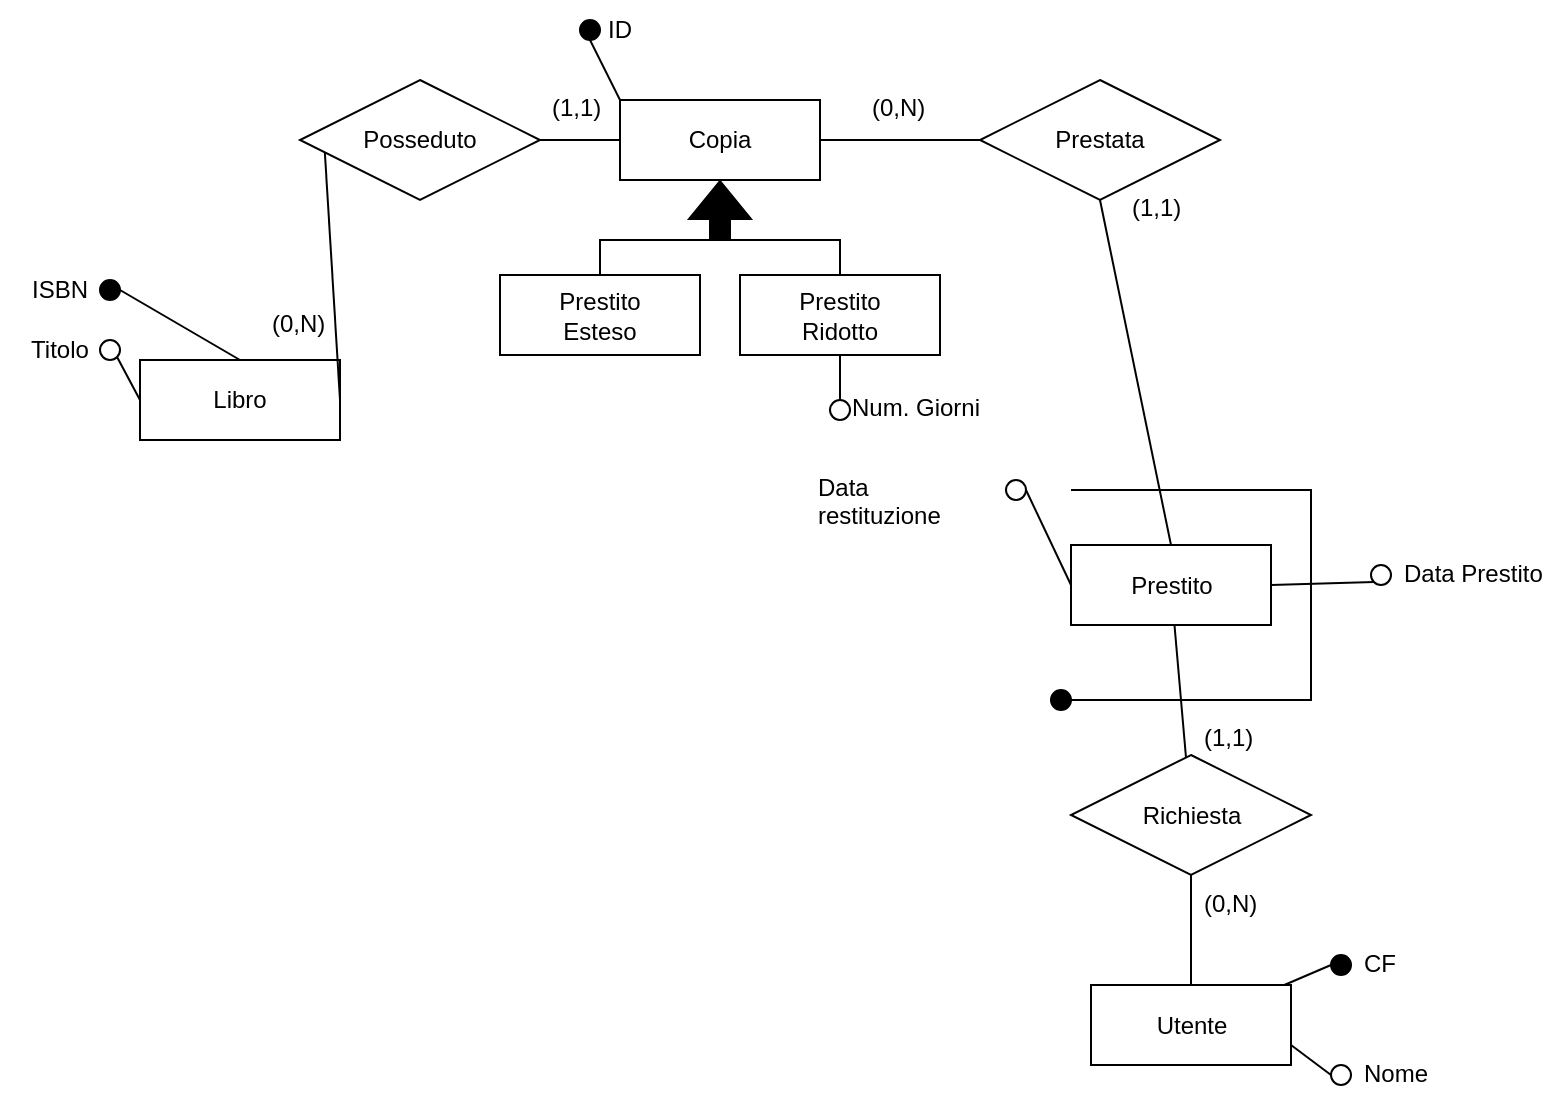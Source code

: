 <mxfile version="25.0.1">
  <diagram id="R2lEEEUBdFMjLlhIrx00" name="Page-1">
    <mxGraphModel dx="923" dy="774" grid="1" gridSize="10" guides="1" tooltips="1" connect="1" arrows="1" fold="1" page="1" pageScale="1" pageWidth="827" pageHeight="1169" math="0" shadow="0" extFonts="Permanent Marker^https://fonts.googleapis.com/css?family=Permanent+Marker">
      <root>
        <mxCell id="0" />
        <mxCell id="1" parent="0" />
        <mxCell id="xrPw1rmMllOHUSr7kEiK-1" value="Copia" style="whiteSpace=wrap;html=1;align=center;" parent="1" vertex="1">
          <mxGeometry x="320" y="60" width="100" height="40" as="geometry" />
        </mxCell>
        <mxCell id="xrPw1rmMllOHUSr7kEiK-2" value="Utente" style="whiteSpace=wrap;html=1;align=center;" parent="1" vertex="1">
          <mxGeometry x="555.5" y="502.5" width="100" height="40" as="geometry" />
        </mxCell>
        <mxCell id="xrPw1rmMllOHUSr7kEiK-10" value="Libro" style="whiteSpace=wrap;html=1;align=center;" parent="1" vertex="1">
          <mxGeometry x="80" y="190" width="100" height="40" as="geometry" />
        </mxCell>
        <mxCell id="xrPw1rmMllOHUSr7kEiK-13" value="CF" style="text;strokeColor=none;fillColor=none;spacingLeft=4;spacingRight=4;overflow=hidden;rotatable=0;points=[[0,0.5],[1,0.5]];portConstraint=eastwest;fontSize=12;whiteSpace=wrap;html=1;" parent="1" vertex="1">
          <mxGeometry x="685.5" y="477.5" width="40" height="30" as="geometry" />
        </mxCell>
        <mxCell id="xrPw1rmMllOHUSr7kEiK-19" value="" style="ellipse;whiteSpace=wrap;html=1;aspect=fixed;" parent="1" vertex="1">
          <mxGeometry x="675.5" y="542.5" width="10" height="10" as="geometry" />
        </mxCell>
        <mxCell id="xrPw1rmMllOHUSr7kEiK-21" value="" style="ellipse;whiteSpace=wrap;html=1;aspect=fixed;fillColor=#000000;" parent="1" vertex="1">
          <mxGeometry x="675.5" y="487.5" width="10" height="10" as="geometry" />
        </mxCell>
        <mxCell id="xrPw1rmMllOHUSr7kEiK-24" value="" style="endArrow=none;html=1;rounded=0;entryX=0;entryY=0.5;entryDx=0;entryDy=0;" parent="1" source="xrPw1rmMllOHUSr7kEiK-2" target="xrPw1rmMllOHUSr7kEiK-21" edge="1">
          <mxGeometry width="50" height="50" relative="1" as="geometry">
            <mxPoint x="345.5" y="752.5" as="sourcePoint" />
            <mxPoint x="395.5" y="702.5" as="targetPoint" />
          </mxGeometry>
        </mxCell>
        <mxCell id="xrPw1rmMllOHUSr7kEiK-26" value="" style="endArrow=none;html=1;rounded=0;exitX=1;exitY=0.75;exitDx=0;exitDy=0;entryX=0;entryY=0.5;entryDx=0;entryDy=0;" parent="1" source="xrPw1rmMllOHUSr7kEiK-2" target="xrPw1rmMllOHUSr7kEiK-19" edge="1">
          <mxGeometry width="50" height="50" relative="1" as="geometry">
            <mxPoint x="615.5" y="512.5" as="sourcePoint" />
            <mxPoint x="675.5" y="472.5" as="targetPoint" />
          </mxGeometry>
        </mxCell>
        <mxCell id="xrPw1rmMllOHUSr7kEiK-27" value="Titolo" style="text;html=1;align=center;verticalAlign=middle;whiteSpace=wrap;rounded=0;" parent="1" vertex="1">
          <mxGeometry x="10" y="170" width="60" height="30" as="geometry" />
        </mxCell>
        <mxCell id="xrPw1rmMllOHUSr7kEiK-28" value="ISBN" style="text;html=1;align=center;verticalAlign=middle;whiteSpace=wrap;rounded=0;" parent="1" vertex="1">
          <mxGeometry x="10" y="140" width="60" height="30" as="geometry" />
        </mxCell>
        <mxCell id="xrPw1rmMllOHUSr7kEiK-29" value="" style="ellipse;whiteSpace=wrap;html=1;aspect=fixed;fillColor=#000000;" parent="1" vertex="1">
          <mxGeometry x="60" y="150" width="10" height="10" as="geometry" />
        </mxCell>
        <mxCell id="xrPw1rmMllOHUSr7kEiK-30" value="" style="ellipse;whiteSpace=wrap;html=1;aspect=fixed;" parent="1" vertex="1">
          <mxGeometry x="60" y="180" width="10" height="10" as="geometry" />
        </mxCell>
        <mxCell id="xrPw1rmMllOHUSr7kEiK-31" value="" style="endArrow=none;html=1;rounded=0;entryX=0;entryY=0.5;entryDx=0;entryDy=0;exitX=1;exitY=1;exitDx=0;exitDy=0;" parent="1" source="xrPw1rmMllOHUSr7kEiK-30" target="xrPw1rmMllOHUSr7kEiK-10" edge="1">
          <mxGeometry width="50" height="50" relative="1" as="geometry">
            <mxPoint x="460" y="440" as="sourcePoint" />
            <mxPoint x="510" y="390" as="targetPoint" />
          </mxGeometry>
        </mxCell>
        <mxCell id="xrPw1rmMllOHUSr7kEiK-32" value="" style="endArrow=none;html=1;rounded=0;entryX=1;entryY=0.5;entryDx=0;entryDy=0;exitX=0.5;exitY=0;exitDx=0;exitDy=0;" parent="1" source="xrPw1rmMllOHUSr7kEiK-10" target="xrPw1rmMllOHUSr7kEiK-28" edge="1">
          <mxGeometry width="50" height="50" relative="1" as="geometry">
            <mxPoint x="460" y="440" as="sourcePoint" />
            <mxPoint x="510" y="390" as="targetPoint" />
          </mxGeometry>
        </mxCell>
        <mxCell id="xrPw1rmMllOHUSr7kEiK-33" value="Nome" style="text;strokeColor=none;fillColor=none;spacingLeft=4;spacingRight=4;overflow=hidden;rotatable=0;points=[[0,0.5],[1,0.5]];portConstraint=eastwest;fontSize=12;whiteSpace=wrap;html=1;" parent="1" vertex="1">
          <mxGeometry x="685.5" y="532.5" width="50" height="30" as="geometry" />
        </mxCell>
        <mxCell id="xrPw1rmMllOHUSr7kEiK-39" value="ID" style="text;html=1;align=center;verticalAlign=middle;whiteSpace=wrap;rounded=0;" parent="1" vertex="1">
          <mxGeometry x="290" y="10" width="60" height="30" as="geometry" />
        </mxCell>
        <mxCell id="xrPw1rmMllOHUSr7kEiK-44" value="" style="ellipse;whiteSpace=wrap;html=1;aspect=fixed;fillColor=#000000;" parent="1" vertex="1">
          <mxGeometry x="300" y="20" width="10" height="10" as="geometry" />
        </mxCell>
        <mxCell id="xrPw1rmMllOHUSr7kEiK-45" value="" style="endArrow=none;html=1;rounded=0;entryX=0.5;entryY=1;entryDx=0;entryDy=0;exitX=0;exitY=0;exitDx=0;exitDy=0;" parent="1" source="xrPw1rmMllOHUSr7kEiK-1" target="xrPw1rmMllOHUSr7kEiK-44" edge="1">
          <mxGeometry width="50" height="50" relative="1" as="geometry">
            <mxPoint x="410" y="220" as="sourcePoint" />
            <mxPoint x="460" y="170" as="targetPoint" />
          </mxGeometry>
        </mxCell>
        <mxCell id="xrPw1rmMllOHUSr7kEiK-63" value="" style="endArrow=none;html=1;rounded=0;entryX=1;entryY=0.5;entryDx=0;entryDy=0;exitX=0.099;exitY=0.456;exitDx=0;exitDy=0;exitPerimeter=0;" parent="1" source="xrPw1rmMllOHUSr7kEiK-64" target="xrPw1rmMllOHUSr7kEiK-10" edge="1">
          <mxGeometry width="50" height="50" relative="1" as="geometry">
            <mxPoint x="220" y="210" as="sourcePoint" />
            <mxPoint x="400" y="300" as="targetPoint" />
          </mxGeometry>
        </mxCell>
        <mxCell id="xrPw1rmMllOHUSr7kEiK-64" value="Posseduto" style="shape=rhombus;perimeter=rhombusPerimeter;whiteSpace=wrap;html=1;align=center;" parent="1" vertex="1">
          <mxGeometry x="160" y="50" width="120" height="60" as="geometry" />
        </mxCell>
        <mxCell id="xrPw1rmMllOHUSr7kEiK-65" value="" style="endArrow=none;html=1;rounded=0;entryX=0;entryY=0.5;entryDx=0;entryDy=0;exitX=1;exitY=0.5;exitDx=0;exitDy=0;" parent="1" source="xrPw1rmMllOHUSr7kEiK-64" target="xrPw1rmMllOHUSr7kEiK-1" edge="1">
          <mxGeometry width="50" height="50" relative="1" as="geometry">
            <mxPoint x="290" y="220" as="sourcePoint" />
            <mxPoint x="340" y="170" as="targetPoint" />
          </mxGeometry>
        </mxCell>
        <mxCell id="xrPw1rmMllOHUSr7kEiK-66" value="&lt;div&gt;(1,1)&lt;/div&gt;" style="text;strokeColor=none;fillColor=none;spacingLeft=4;spacingRight=4;overflow=hidden;rotatable=0;points=[[0,0.5],[1,0.5]];portConstraint=eastwest;fontSize=12;whiteSpace=wrap;html=1;" parent="1" vertex="1">
          <mxGeometry x="280" y="50" width="40" height="30" as="geometry" />
        </mxCell>
        <mxCell id="xrPw1rmMllOHUSr7kEiK-67" value="&lt;div&gt;(0,N)&lt;/div&gt;" style="text;strokeColor=none;fillColor=none;spacingLeft=4;spacingRight=4;overflow=hidden;rotatable=0;points=[[0,0.5],[1,0.5]];portConstraint=eastwest;fontSize=12;whiteSpace=wrap;html=1;" parent="1" vertex="1">
          <mxGeometry x="140" y="157.5" width="40" height="30" as="geometry" />
        </mxCell>
        <mxCell id="xrPw1rmMllOHUSr7kEiK-68" value="&lt;div&gt;Prestito&lt;/div&gt;" style="whiteSpace=wrap;html=1;align=center;" parent="1" vertex="1">
          <mxGeometry x="545.5" y="282.5" width="100" height="40" as="geometry" />
        </mxCell>
        <mxCell id="xrPw1rmMllOHUSr7kEiK-69" value="&lt;div&gt;Prestata&lt;/div&gt;" style="shape=rhombus;perimeter=rhombusPerimeter;whiteSpace=wrap;html=1;align=center;" parent="1" vertex="1">
          <mxGeometry x="500" y="50" width="120" height="60" as="geometry" />
        </mxCell>
        <mxCell id="xrPw1rmMllOHUSr7kEiK-70" value="Data Prestito" style="text;strokeColor=none;fillColor=none;spacingLeft=4;spacingRight=4;overflow=hidden;rotatable=0;points=[[0,0.5],[1,0.5]];portConstraint=eastwest;fontSize=12;whiteSpace=wrap;html=1;" parent="1" vertex="1">
          <mxGeometry x="705.5" y="282.5" width="80" height="30" as="geometry" />
        </mxCell>
        <mxCell id="xrPw1rmMllOHUSr7kEiK-71" value="&lt;div&gt;Data restituzione&lt;/div&gt;&lt;div&gt;effettiva&lt;/div&gt;" style="text;strokeColor=none;fillColor=none;spacingLeft=4;spacingRight=4;overflow=hidden;rotatable=0;points=[[0,0.5],[1,0.5]];portConstraint=eastwest;fontSize=12;whiteSpace=wrap;html=1;" parent="1" vertex="1">
          <mxGeometry x="413" y="240" width="100" height="30" as="geometry" />
        </mxCell>
        <mxCell id="xrPw1rmMllOHUSr7kEiK-74" value="" style="ellipse;whiteSpace=wrap;html=1;aspect=fixed;fontStyle=1" parent="1" vertex="1">
          <mxGeometry x="513" y="250" width="10" height="10" as="geometry" />
        </mxCell>
        <mxCell id="xrPw1rmMllOHUSr7kEiK-76" value="" style="ellipse;whiteSpace=wrap;html=1;aspect=fixed;fontStyle=1" parent="1" vertex="1">
          <mxGeometry x="695.5" y="292.5" width="10" height="10" as="geometry" />
        </mxCell>
        <mxCell id="xrPw1rmMllOHUSr7kEiK-78" value="" style="endArrow=none;html=1;rounded=0;entryX=0;entryY=0.5;entryDx=0;entryDy=0;exitX=1;exitY=0.5;exitDx=0;exitDy=0;" parent="1" source="xrPw1rmMllOHUSr7kEiK-74" target="xrPw1rmMllOHUSr7kEiK-68" edge="1">
          <mxGeometry width="50" height="50" relative="1" as="geometry">
            <mxPoint x="445.5" y="445" as="sourcePoint" />
            <mxPoint x="495.5" y="395" as="targetPoint" />
          </mxGeometry>
        </mxCell>
        <mxCell id="xrPw1rmMllOHUSr7kEiK-80" value="" style="endArrow=none;html=1;rounded=0;entryX=0;entryY=1;entryDx=0;entryDy=0;exitX=1;exitY=0.5;exitDx=0;exitDy=0;" parent="1" source="xrPw1rmMllOHUSr7kEiK-68" target="xrPw1rmMllOHUSr7kEiK-76" edge="1">
          <mxGeometry width="50" height="50" relative="1" as="geometry">
            <mxPoint x="445.5" y="445" as="sourcePoint" />
            <mxPoint x="495.5" y="395" as="targetPoint" />
          </mxGeometry>
        </mxCell>
        <mxCell id="xrPw1rmMllOHUSr7kEiK-81" value="" style="endArrow=none;html=1;rounded=0;entryX=0;entryY=0.5;entryDx=0;entryDy=0;exitX=1;exitY=0.5;exitDx=0;exitDy=0;" parent="1" source="xrPw1rmMllOHUSr7kEiK-1" edge="1">
          <mxGeometry width="50" height="50" relative="1" as="geometry">
            <mxPoint x="410" y="320" as="sourcePoint" />
            <mxPoint x="500" y="80" as="targetPoint" />
          </mxGeometry>
        </mxCell>
        <mxCell id="xrPw1rmMllOHUSr7kEiK-82" value="" style="endArrow=none;html=1;rounded=0;entryX=0.5;entryY=1;entryDx=0;entryDy=0;exitX=0.5;exitY=0;exitDx=0;exitDy=0;" parent="1" source="xrPw1rmMllOHUSr7kEiK-68" target="xrPw1rmMllOHUSr7kEiK-69" edge="1">
          <mxGeometry width="50" height="50" relative="1" as="geometry">
            <mxPoint x="460" y="270" as="sourcePoint" />
            <mxPoint x="510" y="220" as="targetPoint" />
          </mxGeometry>
        </mxCell>
        <mxCell id="xrPw1rmMllOHUSr7kEiK-83" value="Richiesta" style="shape=rhombus;perimeter=rhombusPerimeter;whiteSpace=wrap;html=1;align=center;" parent="1" vertex="1">
          <mxGeometry x="545.5" y="387.5" width="120" height="60" as="geometry" />
        </mxCell>
        <mxCell id="xrPw1rmMllOHUSr7kEiK-84" value="" style="endArrow=none;html=1;rounded=0;" parent="1" source="xrPw1rmMllOHUSr7kEiK-83" target="xrPw1rmMllOHUSr7kEiK-68" edge="1">
          <mxGeometry width="50" height="50" relative="1" as="geometry">
            <mxPoint x="460" y="540" as="sourcePoint" />
            <mxPoint x="510" y="490" as="targetPoint" />
          </mxGeometry>
        </mxCell>
        <mxCell id="xrPw1rmMllOHUSr7kEiK-85" value="" style="endArrow=none;html=1;rounded=0;" parent="1" source="xrPw1rmMllOHUSr7kEiK-2" target="xrPw1rmMllOHUSr7kEiK-83" edge="1">
          <mxGeometry width="50" height="50" relative="1" as="geometry">
            <mxPoint x="455.5" y="507.5" as="sourcePoint" />
            <mxPoint x="505.5" y="457.5" as="targetPoint" />
          </mxGeometry>
        </mxCell>
        <mxCell id="xrPw1rmMllOHUSr7kEiK-86" value="" style="endArrow=none;html=1;rounded=0;exitX=0;exitY=0.5;exitDx=0;exitDy=0;" parent="1" source="xrPw1rmMllOHUSr7kEiK-87" edge="1">
          <mxGeometry width="50" height="50" relative="1" as="geometry">
            <mxPoint x="555.5" y="355" as="sourcePoint" />
            <mxPoint x="545.5" y="255" as="targetPoint" />
            <Array as="points">
              <mxPoint x="665.5" y="360" />
              <mxPoint x="665.5" y="255" />
            </Array>
          </mxGeometry>
        </mxCell>
        <mxCell id="xrPw1rmMllOHUSr7kEiK-87" value="" style="ellipse;whiteSpace=wrap;html=1;aspect=fixed;fillColor=#000000;" parent="1" vertex="1">
          <mxGeometry x="535.5" y="355" width="10" height="10" as="geometry" />
        </mxCell>
        <mxCell id="xrPw1rmMllOHUSr7kEiK-91" value="(0,N)" style="text;strokeColor=none;fillColor=none;spacingLeft=4;spacingRight=4;overflow=hidden;rotatable=0;points=[[0,0.5],[1,0.5]];portConstraint=eastwest;fontSize=12;whiteSpace=wrap;html=1;" parent="1" vertex="1">
          <mxGeometry x="440" y="50" width="40" height="30" as="geometry" />
        </mxCell>
        <mxCell id="xrPw1rmMllOHUSr7kEiK-92" value="(1,1)" style="text;strokeColor=none;fillColor=none;spacingLeft=4;spacingRight=4;overflow=hidden;rotatable=0;points=[[0,0.5],[1,0.5]];portConstraint=eastwest;fontSize=12;whiteSpace=wrap;html=1;" parent="1" vertex="1">
          <mxGeometry x="570" y="100" width="40" height="30" as="geometry" />
        </mxCell>
        <mxCell id="xrPw1rmMllOHUSr7kEiK-93" value="(0,N)" style="text;strokeColor=none;fillColor=none;spacingLeft=4;spacingRight=4;overflow=hidden;rotatable=0;points=[[0,0.5],[1,0.5]];portConstraint=eastwest;fontSize=12;whiteSpace=wrap;html=1;" parent="1" vertex="1">
          <mxGeometry x="605.5" y="447.5" width="40" height="30" as="geometry" />
        </mxCell>
        <mxCell id="xrPw1rmMllOHUSr7kEiK-94" value="(1,1)" style="text;strokeColor=none;fillColor=none;spacingLeft=4;spacingRight=4;overflow=hidden;rotatable=0;points=[[0,0.5],[1,0.5]];portConstraint=eastwest;fontSize=12;whiteSpace=wrap;html=1;" parent="1" vertex="1">
          <mxGeometry x="605.5" y="365" width="40" height="30" as="geometry" />
        </mxCell>
        <mxCell id="xrPw1rmMllOHUSr7kEiK-96" value="&lt;div&gt;Prestito&lt;/div&gt;&lt;div&gt;Esteso&lt;br&gt;&lt;/div&gt;" style="whiteSpace=wrap;html=1;align=center;" parent="1" vertex="1">
          <mxGeometry x="260" y="147.5" width="100" height="40" as="geometry" />
        </mxCell>
        <mxCell id="xrPw1rmMllOHUSr7kEiK-97" value="&lt;div&gt;Prestito&lt;/div&gt;Ridotto" style="whiteSpace=wrap;html=1;align=center;" parent="1" vertex="1">
          <mxGeometry x="380" y="147.5" width="100" height="40" as="geometry" />
        </mxCell>
        <mxCell id="xrPw1rmMllOHUSr7kEiK-98" value="" style="endArrow=none;html=1;rounded=0;exitX=0.5;exitY=0;exitDx=0;exitDy=0;entryX=0.5;entryY=0;entryDx=0;entryDy=0;" parent="1" source="xrPw1rmMllOHUSr7kEiK-96" target="xrPw1rmMllOHUSr7kEiK-97" edge="1">
          <mxGeometry width="50" height="50" relative="1" as="geometry">
            <mxPoint x="410" y="280" as="sourcePoint" />
            <mxPoint x="460" y="230" as="targetPoint" />
            <Array as="points">
              <mxPoint x="310" y="130" />
              <mxPoint x="360" y="130" />
              <mxPoint x="430" y="130" />
            </Array>
          </mxGeometry>
        </mxCell>
        <mxCell id="xrPw1rmMllOHUSr7kEiK-99" value="&lt;div&gt;Num. Giorni&lt;/div&gt;" style="text;strokeColor=none;fillColor=none;spacingLeft=4;spacingRight=4;overflow=hidden;rotatable=0;points=[[0,0.5],[1,0.5]];portConstraint=eastwest;fontSize=12;whiteSpace=wrap;html=1;" parent="1" vertex="1">
          <mxGeometry x="430" y="200" width="80" height="30" as="geometry" />
        </mxCell>
        <mxCell id="xrPw1rmMllOHUSr7kEiK-100" value="" style="ellipse;whiteSpace=wrap;html=1;aspect=fixed;" parent="1" vertex="1">
          <mxGeometry x="425" y="210" width="10" height="10" as="geometry" />
        </mxCell>
        <mxCell id="xrPw1rmMllOHUSr7kEiK-102" value="" style="endArrow=none;html=1;rounded=0;exitX=0.5;exitY=0;exitDx=0;exitDy=0;" parent="1" source="xrPw1rmMllOHUSr7kEiK-100" target="xrPw1rmMllOHUSr7kEiK-97" edge="1">
          <mxGeometry width="50" height="50" relative="1" as="geometry">
            <mxPoint x="410" y="280" as="sourcePoint" />
            <mxPoint x="460" y="230" as="targetPoint" />
          </mxGeometry>
        </mxCell>
        <mxCell id="xrPw1rmMllOHUSr7kEiK-103" value="" style="shape=flexArrow;endArrow=classic;html=1;rounded=0;entryX=0.5;entryY=1;entryDx=0;entryDy=0;fillColor=#000000;" parent="1" target="xrPw1rmMllOHUSr7kEiK-1" edge="1">
          <mxGeometry width="50" height="50" relative="1" as="geometry">
            <mxPoint x="370" y="130" as="sourcePoint" />
            <mxPoint x="460" y="230" as="targetPoint" />
          </mxGeometry>
        </mxCell>
      </root>
    </mxGraphModel>
  </diagram>
</mxfile>
